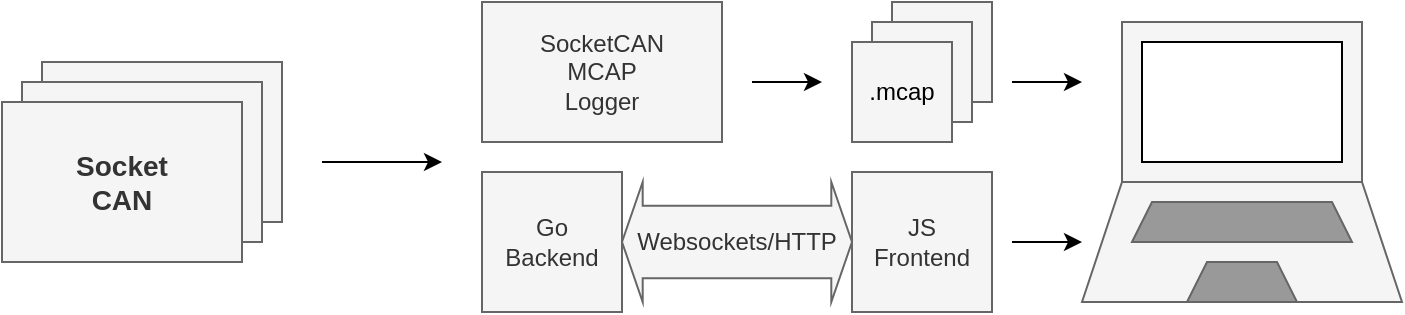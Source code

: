 <mxfile version="26.0.1">
  <diagram name="Seite-1" id="w0ubQgBeOYjHwB3_H4xk">
    <mxGraphModel dx="875" dy="515" grid="1" gridSize="10" guides="1" tooltips="1" connect="1" arrows="1" fold="1" page="1" pageScale="1" pageWidth="827" pageHeight="1169" math="0" shadow="0">
      <root>
        <mxCell id="0" />
        <mxCell id="1" parent="0" />
        <mxCell id="7jXIdRQ8j1PeMLdHEunO-10" value="" style="rounded=0;whiteSpace=wrap;html=1;fillColor=#f5f5f5;fontColor=#333333;strokeColor=#666666;" parent="1" vertex="1">
          <mxGeometry x="525" y="360" width="50" height="50" as="geometry" />
        </mxCell>
        <mxCell id="7jXIdRQ8j1PeMLdHEunO-9" value="" style="rounded=0;whiteSpace=wrap;html=1;fillColor=#f5f5f5;fontColor=#333333;strokeColor=#666666;" parent="1" vertex="1">
          <mxGeometry x="515" y="370" width="50" height="50" as="geometry" />
        </mxCell>
        <mxCell id="7jXIdRQ8j1PeMLdHEunO-3" value="" style="rounded=0;whiteSpace=wrap;html=1;fillColor=#f5f5f5;fontColor=#333333;strokeColor=#666666;" parent="1" vertex="1">
          <mxGeometry x="100" y="390" width="120" height="80" as="geometry" />
        </mxCell>
        <mxCell id="7jXIdRQ8j1PeMLdHEunO-2" value="" style="rounded=0;whiteSpace=wrap;html=1;fillColor=#f5f5f5;fontColor=#333333;strokeColor=#666666;" parent="1" vertex="1">
          <mxGeometry x="90" y="400" width="120" height="80" as="geometry" />
        </mxCell>
        <mxCell id="7jXIdRQ8j1PeMLdHEunO-1" value="&lt;font style=&quot;font-size: 14px;&quot;&gt;&lt;b&gt;Socket&lt;br&gt;CAN&lt;/b&gt;&lt;/font&gt;" style="rounded=0;whiteSpace=wrap;html=1;fillColor=#f5f5f5;fontColor=#333333;strokeColor=#666666;" parent="1" vertex="1">
          <mxGeometry x="80" y="410" width="120" height="80" as="geometry" />
        </mxCell>
        <mxCell id="7jXIdRQ8j1PeMLdHEunO-4" value="SocketCAN&lt;br&gt;MCAP&lt;br&gt;Logger" style="rounded=0;whiteSpace=wrap;html=1;fillColor=#f5f5f5;fontColor=#333333;strokeColor=#666666;" parent="1" vertex="1">
          <mxGeometry x="320" y="360" width="120" height="70" as="geometry" />
        </mxCell>
        <mxCell id="7jXIdRQ8j1PeMLdHEunO-5" value="Go&lt;br&gt;Backend" style="rounded=0;whiteSpace=wrap;html=1;fillColor=#f5f5f5;fontColor=#333333;strokeColor=#666666;" parent="1" vertex="1">
          <mxGeometry x="320" y="445" width="70" height="70" as="geometry" />
        </mxCell>
        <mxCell id="7jXIdRQ8j1PeMLdHEunO-7" value="" style="rounded=0;whiteSpace=wrap;html=1;fillColor=#f5f5f5;fontColor=#333333;strokeColor=#666666;" parent="1" vertex="1">
          <mxGeometry x="505" y="380" width="50" height="50" as="geometry" />
        </mxCell>
        <mxCell id="7jXIdRQ8j1PeMLdHEunO-11" value=".mcap" style="text;strokeColor=none;align=center;fillColor=none;html=1;verticalAlign=middle;whiteSpace=wrap;rounded=0;" parent="1" vertex="1">
          <mxGeometry x="500" y="390" width="60" height="30" as="geometry" />
        </mxCell>
        <mxCell id="7jXIdRQ8j1PeMLdHEunO-17" value="" style="shape=trapezoid;perimeter=trapezoidPerimeter;whiteSpace=wrap;html=1;fixedSize=1;fillColor=#f5f5f5;fontColor=#333333;strokeColor=#666666;" parent="1" vertex="1">
          <mxGeometry x="620" y="450" width="160" height="60" as="geometry" />
        </mxCell>
        <mxCell id="7jXIdRQ8j1PeMLdHEunO-18" value="" style="rounded=0;whiteSpace=wrap;html=1;fillColor=#f5f5f5;fontColor=#333333;strokeColor=#666666;" parent="1" vertex="1">
          <mxGeometry x="640" y="370" width="120" height="80" as="geometry" />
        </mxCell>
        <mxCell id="7jXIdRQ8j1PeMLdHEunO-19" value="" style="rounded=0;whiteSpace=wrap;html=1;" parent="1" vertex="1">
          <mxGeometry x="650" y="380" width="100" height="60" as="geometry" />
        </mxCell>
        <mxCell id="7jXIdRQ8j1PeMLdHEunO-20" value="" style="shape=trapezoid;perimeter=trapezoidPerimeter;whiteSpace=wrap;html=1;fixedSize=1;fillColor=#999999;fontColor=#333333;strokeColor=#666666;size=10;" parent="1" vertex="1">
          <mxGeometry x="645" y="460" width="110" height="20" as="geometry" />
        </mxCell>
        <mxCell id="7jXIdRQ8j1PeMLdHEunO-21" value="" style="shape=trapezoid;perimeter=trapezoidPerimeter;whiteSpace=wrap;html=1;fixedSize=1;fillColor=#999999;fontColor=#333333;strokeColor=#666666;size=10;" parent="1" vertex="1">
          <mxGeometry x="672.5" y="490" width="55" height="20" as="geometry" />
        </mxCell>
        <mxCell id="7jXIdRQ8j1PeMLdHEunO-24" value="Websockets/HTTP" style="shape=doubleArrow;whiteSpace=wrap;html=1;arrowWidth=0.604;arrowSize=0.09;fillColor=#f5f5f5;fontColor=#333333;strokeColor=#666666;" parent="1" vertex="1">
          <mxGeometry x="390" y="450" width="115" height="60" as="geometry" />
        </mxCell>
        <mxCell id="7jXIdRQ8j1PeMLdHEunO-25" value="" style="endArrow=classic;html=1;rounded=0;" parent="1" edge="1">
          <mxGeometry width="50" height="50" relative="1" as="geometry">
            <mxPoint x="455" y="400" as="sourcePoint" />
            <mxPoint x="490" y="400" as="targetPoint" />
          </mxGeometry>
        </mxCell>
        <mxCell id="7jXIdRQ8j1PeMLdHEunO-26" value="" style="endArrow=classic;html=1;rounded=0;" parent="1" edge="1">
          <mxGeometry width="50" height="50" relative="1" as="geometry">
            <mxPoint x="585" y="400" as="sourcePoint" />
            <mxPoint x="620" y="400" as="targetPoint" />
          </mxGeometry>
        </mxCell>
        <mxCell id="7jXIdRQ8j1PeMLdHEunO-27" value="" style="endArrow=classic;html=1;rounded=0;" parent="1" edge="1">
          <mxGeometry width="50" height="50" relative="1" as="geometry">
            <mxPoint x="240" y="440" as="sourcePoint" />
            <mxPoint x="300" y="440" as="targetPoint" />
          </mxGeometry>
        </mxCell>
        <mxCell id="iKTOd84SJ4hx9G5kNF1R-2" value="JS&lt;br&gt;Front&lt;span style=&quot;background-color: transparent; color: light-dark(rgb(51, 51, 51), rgb(193, 193, 193));&quot;&gt;end&lt;/span&gt;" style="rounded=0;whiteSpace=wrap;html=1;fillColor=#f5f5f5;fontColor=#333333;strokeColor=#666666;" vertex="1" parent="1">
          <mxGeometry x="505" y="445" width="70" height="70" as="geometry" />
        </mxCell>
        <mxCell id="iKTOd84SJ4hx9G5kNF1R-3" value="" style="endArrow=classic;html=1;rounded=0;" edge="1" parent="1">
          <mxGeometry width="50" height="50" relative="1" as="geometry">
            <mxPoint x="585" y="480" as="sourcePoint" />
            <mxPoint x="620" y="480" as="targetPoint" />
            <Array as="points">
              <mxPoint x="600" y="480" />
            </Array>
          </mxGeometry>
        </mxCell>
      </root>
    </mxGraphModel>
  </diagram>
</mxfile>
